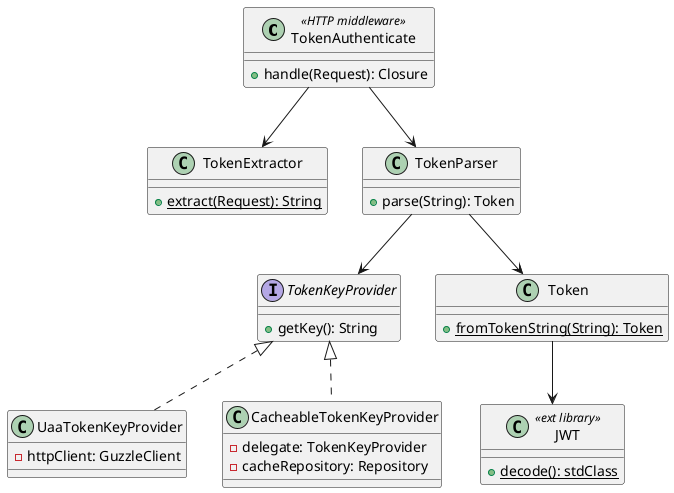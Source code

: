@startuml

class TokenAuthenticate <<HTTP middleware>> {
  + handle(Request): Closure
}

class TokenExtractor {
  + {static} extract(Request): String
}

class TokenParser {
  + parse(String): Token
}

interface TokenKeyProvider {
  + getKey(): String
}

class UaaTokenKeyProvider implements TokenKeyProvider {
  - httpClient: GuzzleClient
}

class CacheableTokenKeyProvider implements TokenKeyProvider {
  - delegate: TokenKeyProvider
  - cacheRepository: Repository
}

class Token {
  + {static} fromTokenString(String): Token
}

class JWT <<ext library>> {
  + {static} decode(): stdClass
}

TokenAuthenticate --> TokenExtractor
TokenAuthenticate --> TokenParser
TokenParser --> Token
TokenParser --> TokenKeyProvider
Token --> JWT

@enduml
